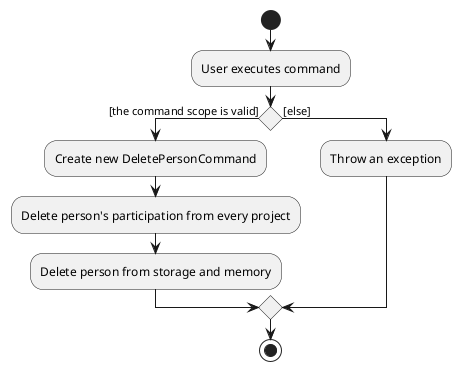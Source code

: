 @startuml
start
:User executes command;

'Since the beta syntax does not support placing the condition outside the
'diamond we place it as the true branch instead.

if () then ([the command scope is valid])
    :Create new DeletePersonCommand;
    :Delete person's participation from every project;
    :Delete person from storage and memory;
else ([else])
    :Throw an exception;
endif
stop
@enduml
